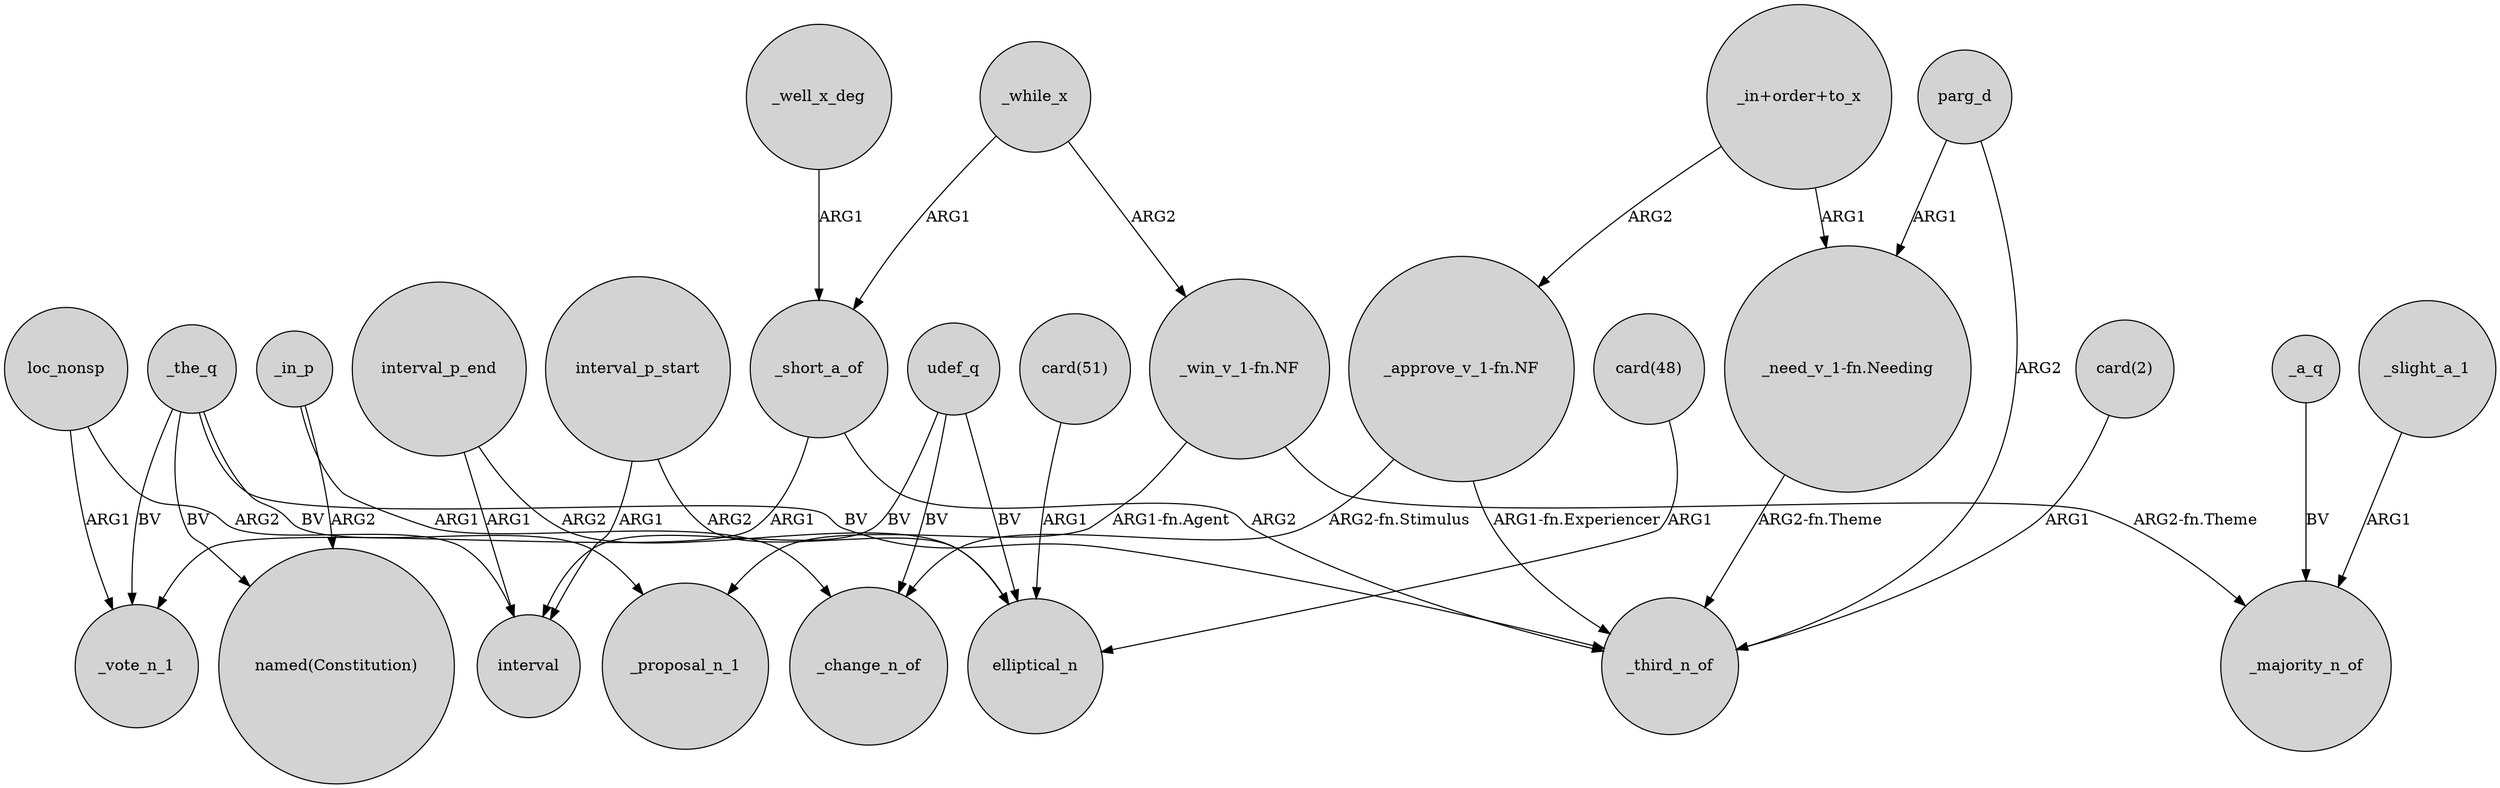 digraph {
	node [shape=circle style=filled]
	_while_x -> "_win_v_1-fn.NF" [label=ARG2]
	_the_q -> _proposal_n_1 [label=BV]
	"card(51)" -> elliptical_n [label=ARG1]
	loc_nonsp -> interval [label=ARG2]
	udef_q -> elliptical_n [label=BV]
	loc_nonsp -> _vote_n_1 [label=ARG1]
	"card(2)" -> _third_n_of [label=ARG1]
	"_in+order+to_x" -> "_need_v_1-fn.Needing" [label=ARG1]
	"_win_v_1-fn.NF" -> _proposal_n_1 [label="ARG1-fn.Agent"]
	_the_q -> _vote_n_1 [label=BV]
	interval_p_end -> elliptical_n [label=ARG2]
	_short_a_of -> _third_n_of [label=ARG2]
	parg_d -> _third_n_of [label=ARG2]
	_a_q -> _majority_n_of [label=BV]
	"_approve_v_1-fn.NF" -> _third_n_of [label="ARG1-fn.Experiencer"]
	interval_p_start -> elliptical_n [label=ARG2]
	"card(48)" -> elliptical_n [label=ARG1]
	_in_p -> "named(Constitution)" [label=ARG2]
	_slight_a_1 -> _majority_n_of [label=ARG1]
	_in_p -> _change_n_of [label=ARG1]
	parg_d -> "_need_v_1-fn.Needing" [label=ARG1]
	udef_q -> _change_n_of [label=BV]
	interval_p_start -> interval [label=ARG1]
	"_win_v_1-fn.NF" -> _majority_n_of [label="ARG2-fn.Theme"]
	"_need_v_1-fn.Needing" -> _third_n_of [label="ARG2-fn.Theme"]
	_well_x_deg -> _short_a_of [label=ARG1]
	"_approve_v_1-fn.NF" -> _change_n_of [label="ARG2-fn.Stimulus"]
	_while_x -> _short_a_of [label=ARG1]
	interval_p_end -> interval [label=ARG1]
	"_in+order+to_x" -> "_approve_v_1-fn.NF" [label=ARG2]
	_the_q -> "named(Constitution)" [label=BV]
	_the_q -> _third_n_of [label=BV]
	udef_q -> interval [label=BV]
	_short_a_of -> _vote_n_1 [label=ARG1]
}
